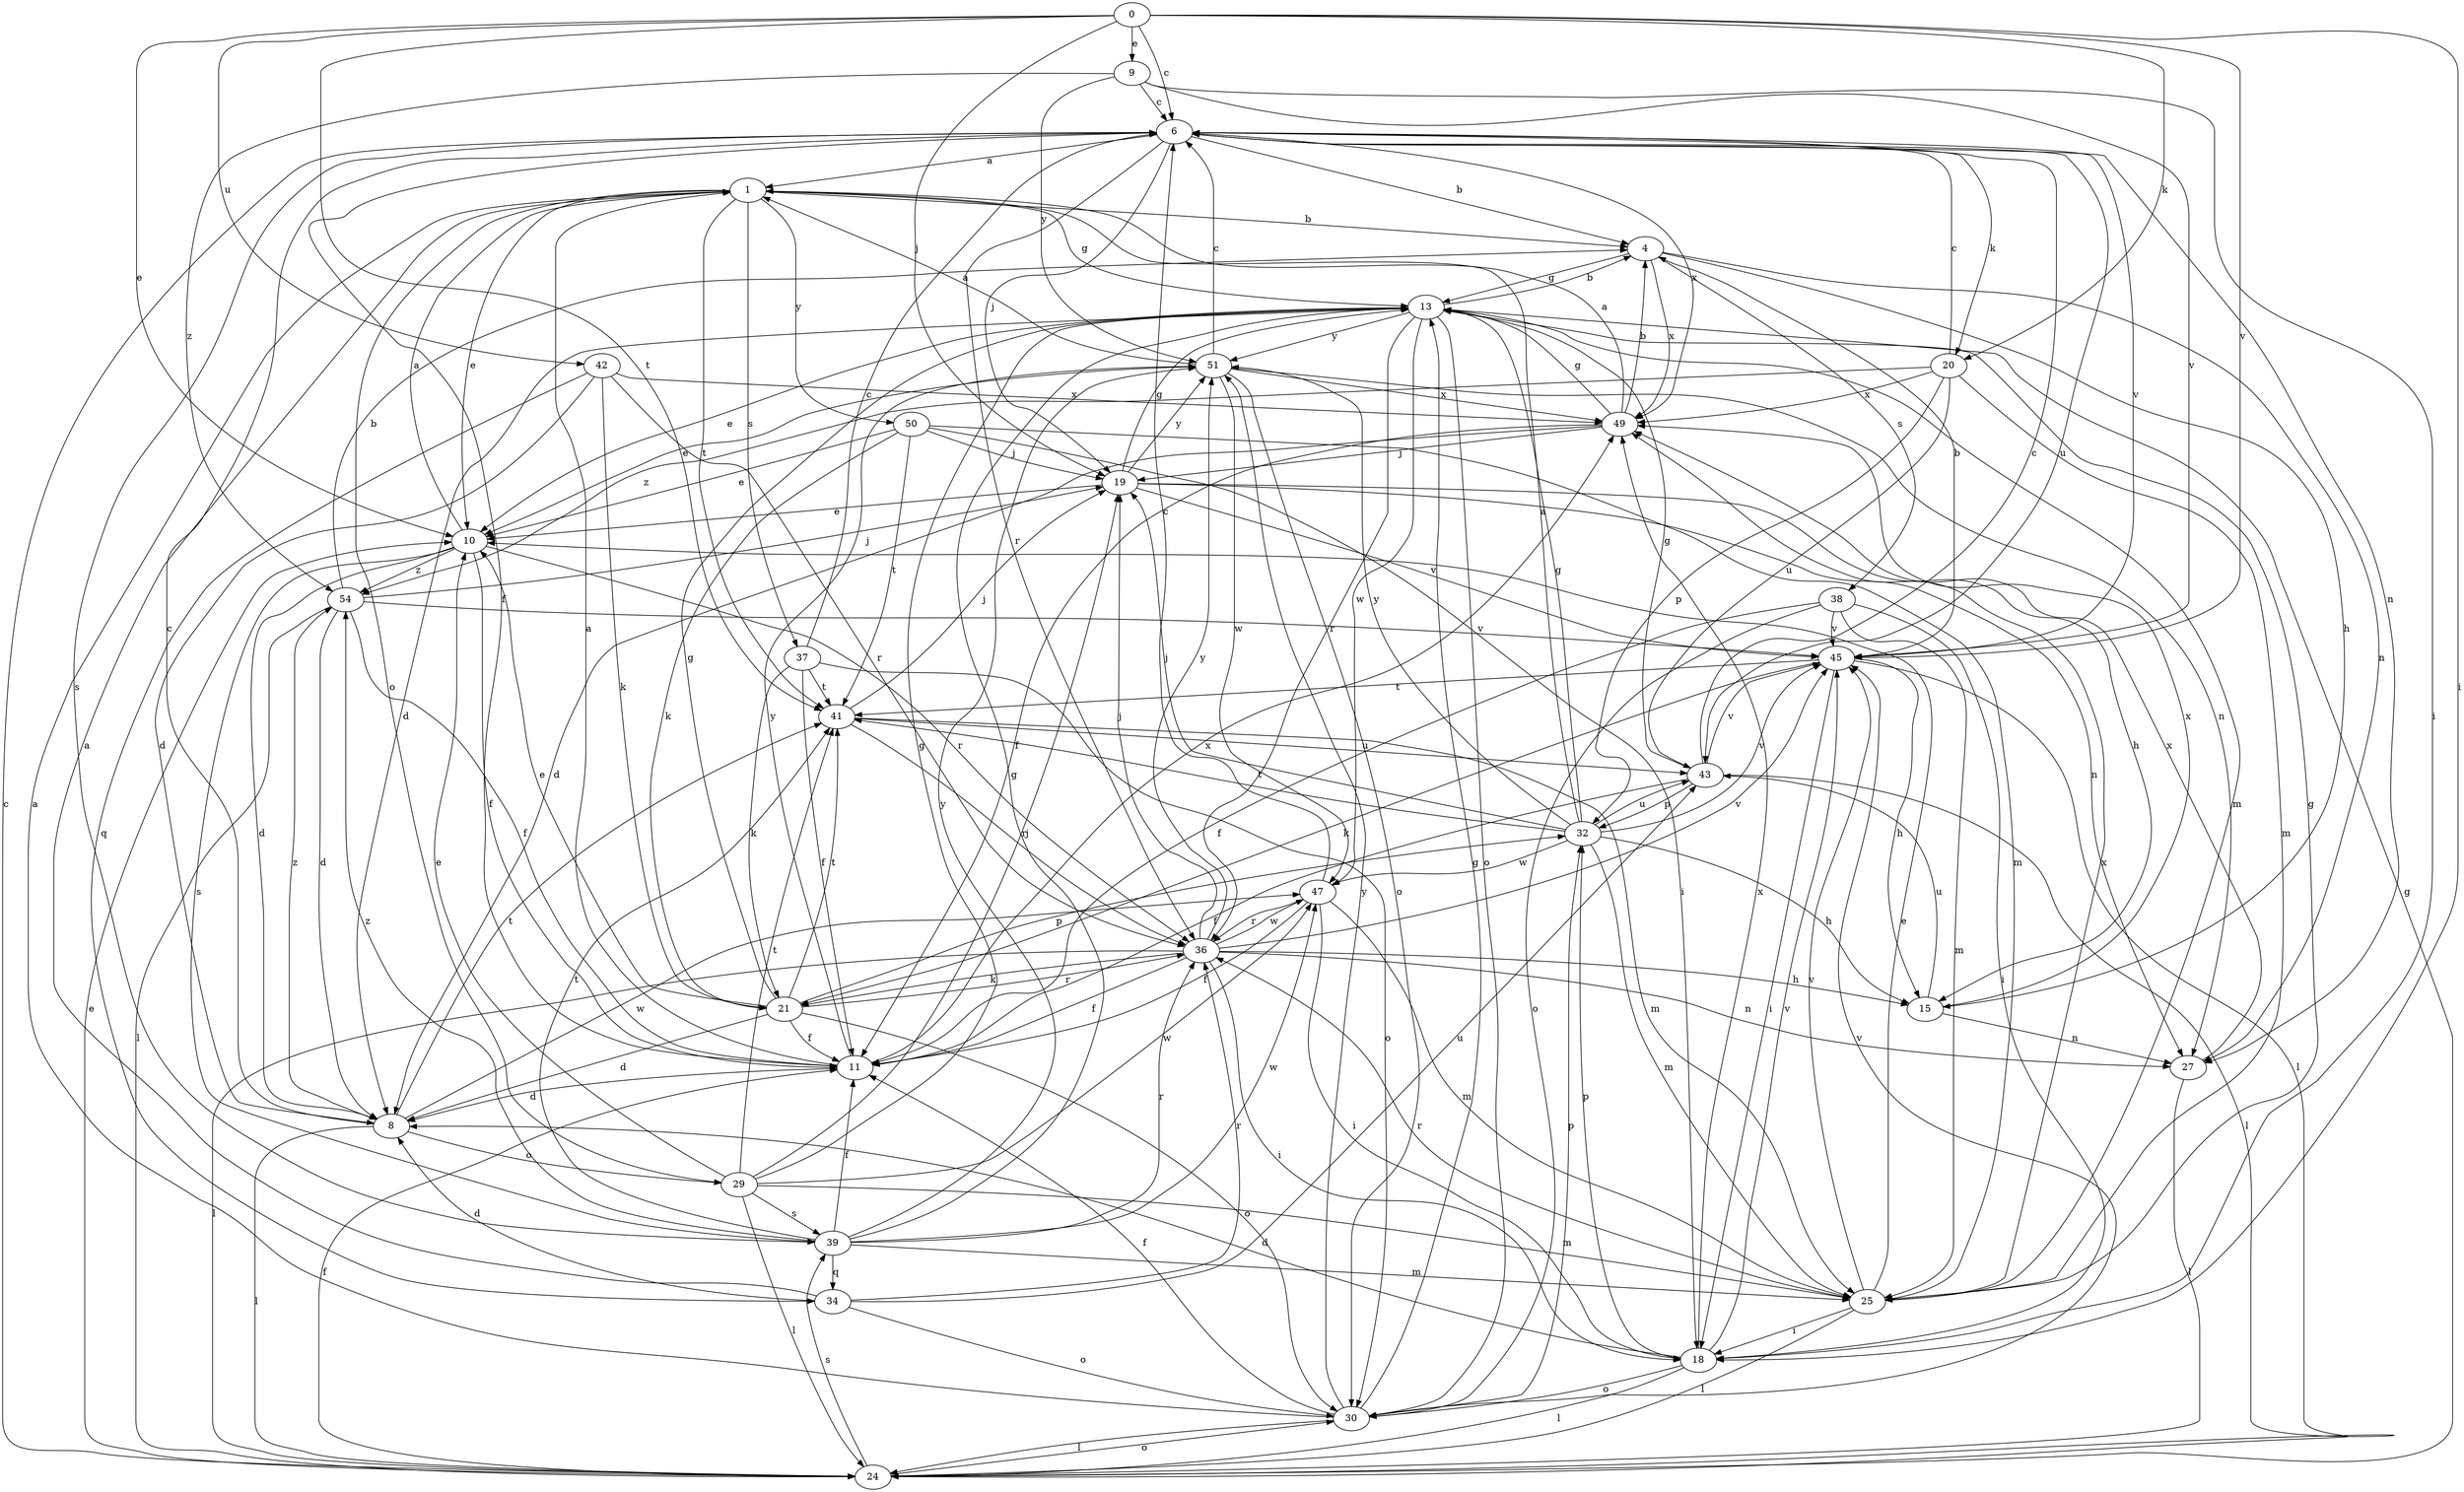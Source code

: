 strict digraph  {
0;
1;
4;
6;
8;
9;
10;
11;
13;
15;
18;
19;
20;
21;
24;
25;
27;
29;
30;
32;
34;
36;
37;
38;
39;
41;
42;
43;
45;
47;
49;
50;
51;
54;
0 -> 6  [label=c];
0 -> 9  [label=e];
0 -> 10  [label=e];
0 -> 18  [label=i];
0 -> 19  [label=j];
0 -> 20  [label=k];
0 -> 41  [label=t];
0 -> 42  [label=u];
0 -> 45  [label=v];
1 -> 4  [label=b];
1 -> 10  [label=e];
1 -> 13  [label=g];
1 -> 29  [label=o];
1 -> 37  [label=s];
1 -> 41  [label=t];
1 -> 50  [label=y];
4 -> 13  [label=g];
4 -> 15  [label=h];
4 -> 27  [label=n];
4 -> 38  [label=s];
4 -> 49  [label=x];
6 -> 1  [label=a];
6 -> 4  [label=b];
6 -> 11  [label=f];
6 -> 19  [label=j];
6 -> 20  [label=k];
6 -> 27  [label=n];
6 -> 36  [label=r];
6 -> 39  [label=s];
6 -> 43  [label=u];
6 -> 45  [label=v];
6 -> 49  [label=x];
8 -> 6  [label=c];
8 -> 24  [label=l];
8 -> 29  [label=o];
8 -> 41  [label=t];
8 -> 47  [label=w];
8 -> 54  [label=z];
9 -> 6  [label=c];
9 -> 18  [label=i];
9 -> 45  [label=v];
9 -> 51  [label=y];
9 -> 54  [label=z];
10 -> 1  [label=a];
10 -> 8  [label=d];
10 -> 11  [label=f];
10 -> 36  [label=r];
10 -> 39  [label=s];
10 -> 54  [label=z];
11 -> 1  [label=a];
11 -> 8  [label=d];
11 -> 49  [label=x];
11 -> 51  [label=y];
13 -> 4  [label=b];
13 -> 8  [label=d];
13 -> 10  [label=e];
13 -> 25  [label=m];
13 -> 30  [label=o];
13 -> 36  [label=r];
13 -> 47  [label=w];
13 -> 51  [label=y];
15 -> 27  [label=n];
15 -> 43  [label=u];
15 -> 49  [label=x];
18 -> 8  [label=d];
18 -> 24  [label=l];
18 -> 30  [label=o];
18 -> 32  [label=p];
18 -> 45  [label=v];
18 -> 49  [label=x];
19 -> 10  [label=e];
19 -> 13  [label=g];
19 -> 15  [label=h];
19 -> 27  [label=n];
19 -> 45  [label=v];
19 -> 51  [label=y];
20 -> 6  [label=c];
20 -> 25  [label=m];
20 -> 32  [label=p];
20 -> 43  [label=u];
20 -> 49  [label=x];
20 -> 54  [label=z];
21 -> 8  [label=d];
21 -> 10  [label=e];
21 -> 11  [label=f];
21 -> 13  [label=g];
21 -> 30  [label=o];
21 -> 32  [label=p];
21 -> 36  [label=r];
21 -> 41  [label=t];
24 -> 6  [label=c];
24 -> 10  [label=e];
24 -> 11  [label=f];
24 -> 13  [label=g];
24 -> 30  [label=o];
24 -> 39  [label=s];
25 -> 10  [label=e];
25 -> 13  [label=g];
25 -> 18  [label=i];
25 -> 24  [label=l];
25 -> 36  [label=r];
25 -> 45  [label=v];
25 -> 49  [label=x];
27 -> 24  [label=l];
27 -> 49  [label=x];
29 -> 10  [label=e];
29 -> 13  [label=g];
29 -> 19  [label=j];
29 -> 24  [label=l];
29 -> 25  [label=m];
29 -> 39  [label=s];
29 -> 41  [label=t];
29 -> 47  [label=w];
30 -> 1  [label=a];
30 -> 11  [label=f];
30 -> 13  [label=g];
30 -> 24  [label=l];
30 -> 32  [label=p];
30 -> 45  [label=v];
30 -> 51  [label=y];
32 -> 1  [label=a];
32 -> 13  [label=g];
32 -> 15  [label=h];
32 -> 19  [label=j];
32 -> 25  [label=m];
32 -> 41  [label=t];
32 -> 43  [label=u];
32 -> 45  [label=v];
32 -> 47  [label=w];
32 -> 51  [label=y];
34 -> 1  [label=a];
34 -> 8  [label=d];
34 -> 30  [label=o];
34 -> 36  [label=r];
34 -> 43  [label=u];
36 -> 11  [label=f];
36 -> 15  [label=h];
36 -> 18  [label=i];
36 -> 19  [label=j];
36 -> 21  [label=k];
36 -> 24  [label=l];
36 -> 27  [label=n];
36 -> 45  [label=v];
36 -> 47  [label=w];
36 -> 51  [label=y];
37 -> 6  [label=c];
37 -> 11  [label=f];
37 -> 21  [label=k];
37 -> 30  [label=o];
37 -> 41  [label=t];
38 -> 11  [label=f];
38 -> 18  [label=i];
38 -> 25  [label=m];
38 -> 30  [label=o];
38 -> 45  [label=v];
39 -> 11  [label=f];
39 -> 13  [label=g];
39 -> 25  [label=m];
39 -> 34  [label=q];
39 -> 36  [label=r];
39 -> 41  [label=t];
39 -> 47  [label=w];
39 -> 51  [label=y];
39 -> 54  [label=z];
41 -> 19  [label=j];
41 -> 25  [label=m];
41 -> 36  [label=r];
41 -> 43  [label=u];
42 -> 8  [label=d];
42 -> 21  [label=k];
42 -> 34  [label=q];
42 -> 36  [label=r];
42 -> 49  [label=x];
43 -> 6  [label=c];
43 -> 11  [label=f];
43 -> 13  [label=g];
43 -> 24  [label=l];
43 -> 32  [label=p];
43 -> 45  [label=v];
45 -> 4  [label=b];
45 -> 15  [label=h];
45 -> 18  [label=i];
45 -> 21  [label=k];
45 -> 24  [label=l];
45 -> 41  [label=t];
47 -> 6  [label=c];
47 -> 11  [label=f];
47 -> 18  [label=i];
47 -> 25  [label=m];
47 -> 36  [label=r];
49 -> 1  [label=a];
49 -> 4  [label=b];
49 -> 8  [label=d];
49 -> 11  [label=f];
49 -> 13  [label=g];
49 -> 19  [label=j];
50 -> 10  [label=e];
50 -> 18  [label=i];
50 -> 19  [label=j];
50 -> 21  [label=k];
50 -> 25  [label=m];
50 -> 41  [label=t];
51 -> 1  [label=a];
51 -> 6  [label=c];
51 -> 10  [label=e];
51 -> 27  [label=n];
51 -> 30  [label=o];
51 -> 47  [label=w];
51 -> 49  [label=x];
54 -> 4  [label=b];
54 -> 8  [label=d];
54 -> 11  [label=f];
54 -> 19  [label=j];
54 -> 24  [label=l];
54 -> 45  [label=v];
}

